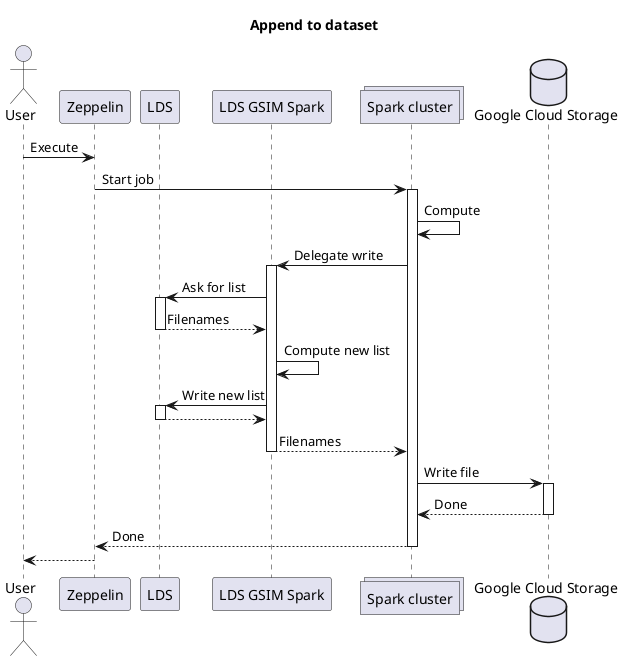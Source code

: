 @startuml

title Append to dataset

actor User
participant "Zeppelin"
participant "LDS"
participant "LDS GSIM Spark"
collections "Spark cluster"
database "Google Cloud Storage"

User -> Zeppelin : Execute
Zeppelin -> "Spark cluster" : Start job
activate "Spark cluster"
"Spark cluster" -> "Spark cluster" : Compute
"Spark cluster" -> "LDS GSIM Spark" : Delegate write
activate "LDS GSIM Spark"
"LDS GSIM Spark" -> LDS : Ask for list
activate LDS
return Filenames
"LDS GSIM Spark" -> "LDS GSIM Spark" : Compute new list
"LDS GSIM Spark" -> LDS : Write new list
activate LDS
return
return Filenames

"Spark cluster" -> "Google Cloud Storage" : Write file
activate "Google Cloud Storage"
return Done
return Done
Zeppelin --> User
@enduml